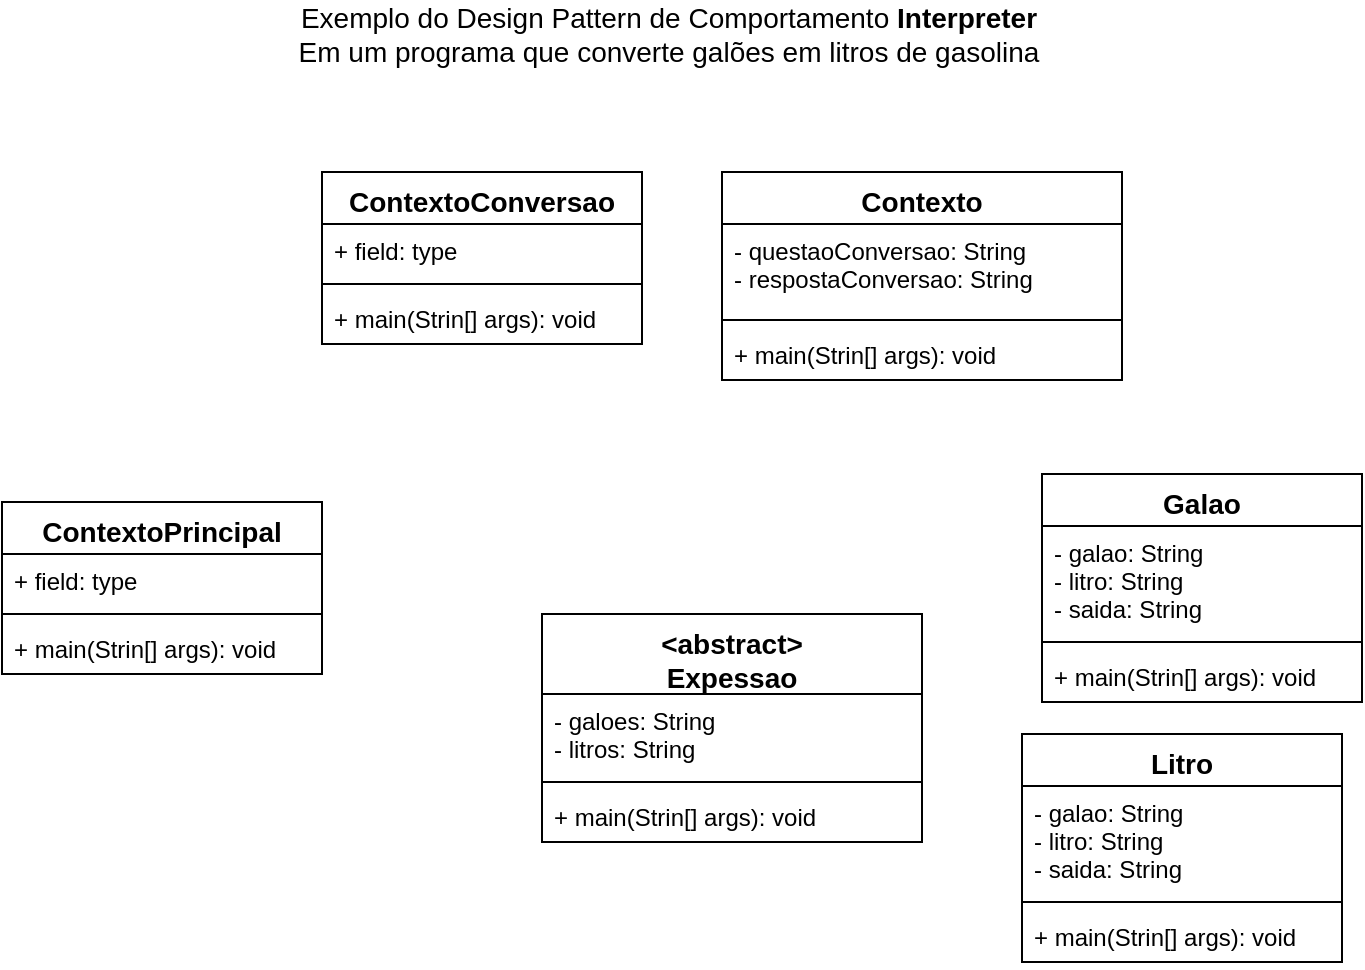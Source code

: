 <mxfile version="14.7.6" type="device"><diagram id="iI6fdaR2ye2F-3BkfDfc" name="Page-1"><mxGraphModel dx="1422" dy="705" grid="1" gridSize="10" guides="1" tooltips="1" connect="1" arrows="1" fold="1" page="1" pageScale="1" pageWidth="827" pageHeight="1169" math="0" shadow="0"><root><mxCell id="0"/><mxCell id="1" parent="0"/><mxCell id="mOiWRieZlxZbLnr0d_K2-1" value="Exemplo do Design Pattern de Comportamento &lt;b&gt;Interpreter&lt;/b&gt;&lt;br style=&quot;font-size: 14px&quot;&gt;Em um programa que converte galões em litros de gasolina" style="text;html=1;strokeColor=none;fillColor=none;align=center;verticalAlign=middle;whiteSpace=wrap;rounded=0;fontSize=14;" vertex="1" parent="1"><mxGeometry x="213" y="40" width="401" height="20" as="geometry"/></mxCell><mxCell id="mOiWRieZlxZbLnr0d_K2-2" value="ContextoConversao" style="swimlane;fontStyle=1;align=center;verticalAlign=top;childLayout=stackLayout;horizontal=1;startSize=26;horizontalStack=0;resizeParent=1;resizeParentMax=0;resizeLast=0;collapsible=1;marginBottom=0;fontSize=14;" vertex="1" parent="1"><mxGeometry x="240" y="119" width="160" height="86" as="geometry"/></mxCell><mxCell id="mOiWRieZlxZbLnr0d_K2-3" value="+ field: type" style="text;strokeColor=none;fillColor=none;align=left;verticalAlign=top;spacingLeft=4;spacingRight=4;overflow=hidden;rotatable=0;points=[[0,0.5],[1,0.5]];portConstraint=eastwest;" vertex="1" parent="mOiWRieZlxZbLnr0d_K2-2"><mxGeometry y="26" width="160" height="26" as="geometry"/></mxCell><mxCell id="mOiWRieZlxZbLnr0d_K2-4" value="" style="line;strokeWidth=1;fillColor=none;align=left;verticalAlign=middle;spacingTop=-1;spacingLeft=3;spacingRight=3;rotatable=0;labelPosition=right;points=[];portConstraint=eastwest;" vertex="1" parent="mOiWRieZlxZbLnr0d_K2-2"><mxGeometry y="52" width="160" height="8" as="geometry"/></mxCell><mxCell id="mOiWRieZlxZbLnr0d_K2-5" value="+ main(Strin[] args): void" style="text;strokeColor=none;fillColor=none;align=left;verticalAlign=top;spacingLeft=4;spacingRight=4;overflow=hidden;rotatable=0;points=[[0,0.5],[1,0.5]];portConstraint=eastwest;" vertex="1" parent="mOiWRieZlxZbLnr0d_K2-2"><mxGeometry y="60" width="160" height="26" as="geometry"/></mxCell><mxCell id="mOiWRieZlxZbLnr0d_K2-6" value="Contexto" style="swimlane;fontStyle=1;align=center;verticalAlign=top;childLayout=stackLayout;horizontal=1;startSize=26;horizontalStack=0;resizeParent=1;resizeParentMax=0;resizeLast=0;collapsible=1;marginBottom=0;fontSize=14;" vertex="1" parent="1"><mxGeometry x="440" y="119" width="200" height="104" as="geometry"/></mxCell><mxCell id="mOiWRieZlxZbLnr0d_K2-7" value="- questaoConversao: String&#10;- respostaConversao: String" style="text;strokeColor=none;fillColor=none;align=left;verticalAlign=top;spacingLeft=4;spacingRight=4;overflow=hidden;rotatable=0;points=[[0,0.5],[1,0.5]];portConstraint=eastwest;" vertex="1" parent="mOiWRieZlxZbLnr0d_K2-6"><mxGeometry y="26" width="200" height="44" as="geometry"/></mxCell><mxCell id="mOiWRieZlxZbLnr0d_K2-8" value="" style="line;strokeWidth=1;fillColor=none;align=left;verticalAlign=middle;spacingTop=-1;spacingLeft=3;spacingRight=3;rotatable=0;labelPosition=right;points=[];portConstraint=eastwest;" vertex="1" parent="mOiWRieZlxZbLnr0d_K2-6"><mxGeometry y="70" width="200" height="8" as="geometry"/></mxCell><mxCell id="mOiWRieZlxZbLnr0d_K2-9" value="+ main(Strin[] args): void" style="text;strokeColor=none;fillColor=none;align=left;verticalAlign=top;spacingLeft=4;spacingRight=4;overflow=hidden;rotatable=0;points=[[0,0.5],[1,0.5]];portConstraint=eastwest;" vertex="1" parent="mOiWRieZlxZbLnr0d_K2-6"><mxGeometry y="78" width="200" height="26" as="geometry"/></mxCell><mxCell id="mOiWRieZlxZbLnr0d_K2-10" value="&lt;abstract&gt;&#10;Expessao" style="swimlane;fontStyle=1;align=center;verticalAlign=top;childLayout=stackLayout;horizontal=1;startSize=40;horizontalStack=0;resizeParent=1;resizeParentMax=0;resizeLast=0;collapsible=1;marginBottom=0;fontSize=14;" vertex="1" parent="1"><mxGeometry x="350" y="340" width="190" height="114" as="geometry"/></mxCell><mxCell id="mOiWRieZlxZbLnr0d_K2-11" value="- galoes: String&#10;- litros: String" style="text;strokeColor=none;fillColor=none;align=left;verticalAlign=top;spacingLeft=4;spacingRight=4;overflow=hidden;rotatable=0;points=[[0,0.5],[1,0.5]];portConstraint=eastwest;" vertex="1" parent="mOiWRieZlxZbLnr0d_K2-10"><mxGeometry y="40" width="190" height="40" as="geometry"/></mxCell><mxCell id="mOiWRieZlxZbLnr0d_K2-12" value="" style="line;strokeWidth=1;fillColor=none;align=left;verticalAlign=middle;spacingTop=-1;spacingLeft=3;spacingRight=3;rotatable=0;labelPosition=right;points=[];portConstraint=eastwest;" vertex="1" parent="mOiWRieZlxZbLnr0d_K2-10"><mxGeometry y="80" width="190" height="8" as="geometry"/></mxCell><mxCell id="mOiWRieZlxZbLnr0d_K2-13" value="+ main(Strin[] args): void" style="text;strokeColor=none;fillColor=none;align=left;verticalAlign=top;spacingLeft=4;spacingRight=4;overflow=hidden;rotatable=0;points=[[0,0.5],[1,0.5]];portConstraint=eastwest;" vertex="1" parent="mOiWRieZlxZbLnr0d_K2-10"><mxGeometry y="88" width="190" height="26" as="geometry"/></mxCell><mxCell id="mOiWRieZlxZbLnr0d_K2-19" value="Galao" style="swimlane;fontStyle=1;align=center;verticalAlign=top;childLayout=stackLayout;horizontal=1;startSize=26;horizontalStack=0;resizeParent=1;resizeParentMax=0;resizeLast=0;collapsible=1;marginBottom=0;fontSize=14;" vertex="1" parent="1"><mxGeometry x="600" y="270" width="160" height="114" as="geometry"/></mxCell><mxCell id="mOiWRieZlxZbLnr0d_K2-20" value="- galao: String&#10;- litro: String&#10;- saida: String" style="text;strokeColor=none;fillColor=none;align=left;verticalAlign=top;spacingLeft=4;spacingRight=4;overflow=hidden;rotatable=0;points=[[0,0.5],[1,0.5]];portConstraint=eastwest;" vertex="1" parent="mOiWRieZlxZbLnr0d_K2-19"><mxGeometry y="26" width="160" height="54" as="geometry"/></mxCell><mxCell id="mOiWRieZlxZbLnr0d_K2-21" value="" style="line;strokeWidth=1;fillColor=none;align=left;verticalAlign=middle;spacingTop=-1;spacingLeft=3;spacingRight=3;rotatable=0;labelPosition=right;points=[];portConstraint=eastwest;" vertex="1" parent="mOiWRieZlxZbLnr0d_K2-19"><mxGeometry y="80" width="160" height="8" as="geometry"/></mxCell><mxCell id="mOiWRieZlxZbLnr0d_K2-22" value="+ main(Strin[] args): void" style="text;strokeColor=none;fillColor=none;align=left;verticalAlign=top;spacingLeft=4;spacingRight=4;overflow=hidden;rotatable=0;points=[[0,0.5],[1,0.5]];portConstraint=eastwest;" vertex="1" parent="mOiWRieZlxZbLnr0d_K2-19"><mxGeometry y="88" width="160" height="26" as="geometry"/></mxCell><mxCell id="mOiWRieZlxZbLnr0d_K2-27" value="Litro" style="swimlane;fontStyle=1;align=center;verticalAlign=top;childLayout=stackLayout;horizontal=1;startSize=26;horizontalStack=0;resizeParent=1;resizeParentMax=0;resizeLast=0;collapsible=1;marginBottom=0;fontSize=14;" vertex="1" parent="1"><mxGeometry x="590" y="400" width="160" height="114" as="geometry"/></mxCell><mxCell id="mOiWRieZlxZbLnr0d_K2-28" value="- galao: String&#10;- litro: String&#10;- saida: String" style="text;strokeColor=none;fillColor=none;align=left;verticalAlign=top;spacingLeft=4;spacingRight=4;overflow=hidden;rotatable=0;points=[[0,0.5],[1,0.5]];portConstraint=eastwest;" vertex="1" parent="mOiWRieZlxZbLnr0d_K2-27"><mxGeometry y="26" width="160" height="54" as="geometry"/></mxCell><mxCell id="mOiWRieZlxZbLnr0d_K2-29" value="" style="line;strokeWidth=1;fillColor=none;align=left;verticalAlign=middle;spacingTop=-1;spacingLeft=3;spacingRight=3;rotatable=0;labelPosition=right;points=[];portConstraint=eastwest;" vertex="1" parent="mOiWRieZlxZbLnr0d_K2-27"><mxGeometry y="80" width="160" height="8" as="geometry"/></mxCell><mxCell id="mOiWRieZlxZbLnr0d_K2-30" value="+ main(Strin[] args): void" style="text;strokeColor=none;fillColor=none;align=left;verticalAlign=top;spacingLeft=4;spacingRight=4;overflow=hidden;rotatable=0;points=[[0,0.5],[1,0.5]];portConstraint=eastwest;" vertex="1" parent="mOiWRieZlxZbLnr0d_K2-27"><mxGeometry y="88" width="160" height="26" as="geometry"/></mxCell><mxCell id="mOiWRieZlxZbLnr0d_K2-31" value="ContextoPrincipal" style="swimlane;fontStyle=1;align=center;verticalAlign=top;childLayout=stackLayout;horizontal=1;startSize=26;horizontalStack=0;resizeParent=1;resizeParentMax=0;resizeLast=0;collapsible=1;marginBottom=0;fontSize=14;" vertex="1" parent="1"><mxGeometry x="80" y="284" width="160" height="86" as="geometry"/></mxCell><mxCell id="mOiWRieZlxZbLnr0d_K2-32" value="+ field: type" style="text;strokeColor=none;fillColor=none;align=left;verticalAlign=top;spacingLeft=4;spacingRight=4;overflow=hidden;rotatable=0;points=[[0,0.5],[1,0.5]];portConstraint=eastwest;" vertex="1" parent="mOiWRieZlxZbLnr0d_K2-31"><mxGeometry y="26" width="160" height="26" as="geometry"/></mxCell><mxCell id="mOiWRieZlxZbLnr0d_K2-33" value="" style="line;strokeWidth=1;fillColor=none;align=left;verticalAlign=middle;spacingTop=-1;spacingLeft=3;spacingRight=3;rotatable=0;labelPosition=right;points=[];portConstraint=eastwest;" vertex="1" parent="mOiWRieZlxZbLnr0d_K2-31"><mxGeometry y="52" width="160" height="8" as="geometry"/></mxCell><mxCell id="mOiWRieZlxZbLnr0d_K2-34" value="+ main(Strin[] args): void" style="text;strokeColor=none;fillColor=none;align=left;verticalAlign=top;spacingLeft=4;spacingRight=4;overflow=hidden;rotatable=0;points=[[0,0.5],[1,0.5]];portConstraint=eastwest;" vertex="1" parent="mOiWRieZlxZbLnr0d_K2-31"><mxGeometry y="60" width="160" height="26" as="geometry"/></mxCell></root></mxGraphModel></diagram></mxfile>